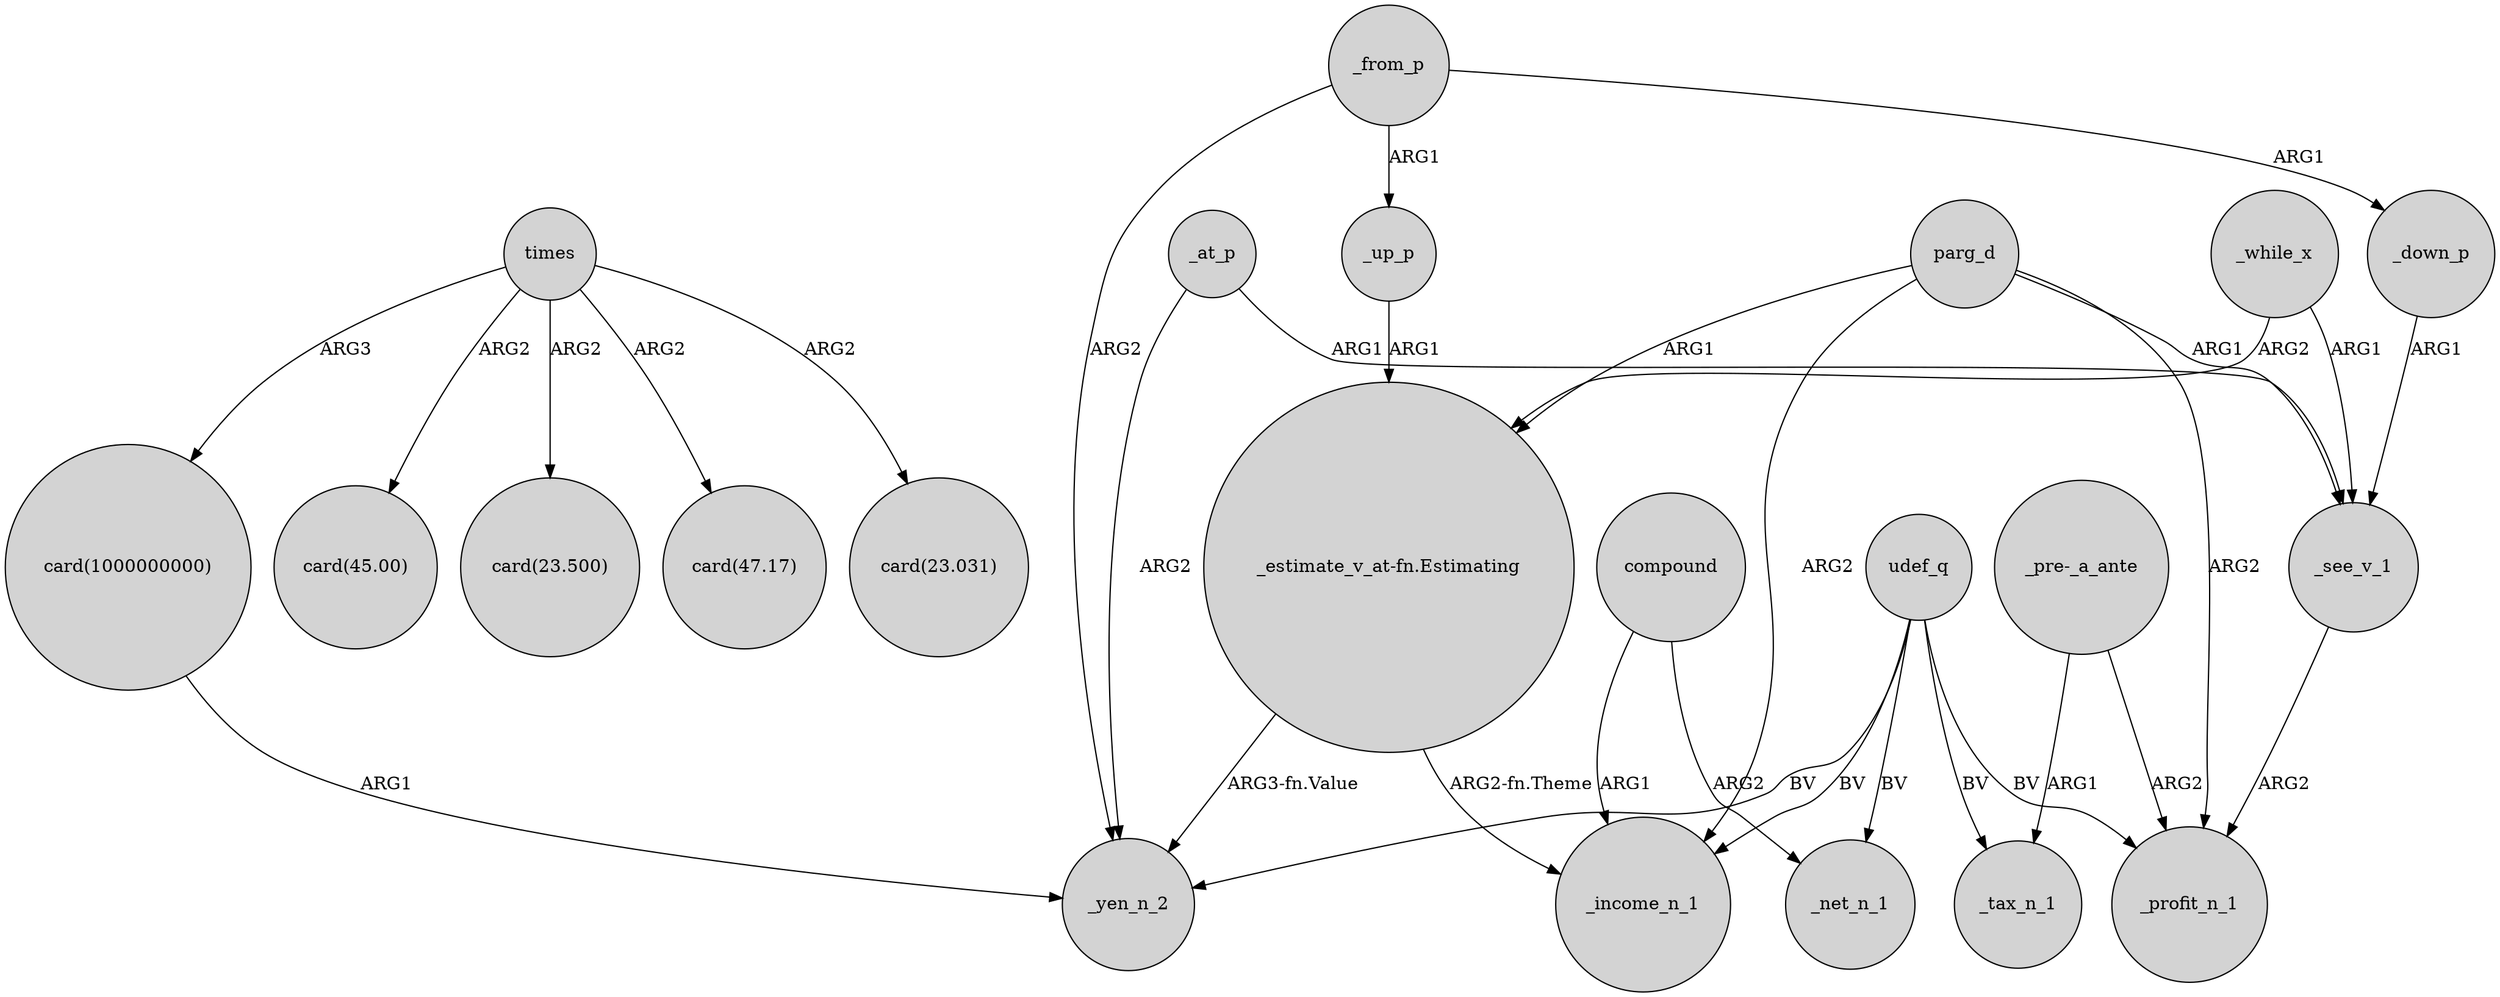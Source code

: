 digraph {
	node [shape=circle style=filled]
	udef_q -> _yen_n_2 [label=BV]
	"card(1000000000)" -> _yen_n_2 [label=ARG1]
	compound -> _income_n_1 [label=ARG1]
	"_estimate_v_at-fn.Estimating" -> _yen_n_2 [label="ARG3-fn.Value"]
	times -> "card(45.00)" [label=ARG2]
	_from_p -> _down_p [label=ARG1]
	parg_d -> _see_v_1 [label=ARG1]
	"_estimate_v_at-fn.Estimating" -> _income_n_1 [label="ARG2-fn.Theme"]
	_from_p -> _up_p [label=ARG1]
	"_pre-_a_ante" -> _tax_n_1 [label=ARG1]
	times -> "card(23.500)" [label=ARG2]
	times -> "card(1000000000)" [label=ARG3]
	udef_q -> _income_n_1 [label=BV]
	parg_d -> _income_n_1 [label=ARG2]
	_at_p -> _see_v_1 [label=ARG1]
	udef_q -> _tax_n_1 [label=BV]
	_down_p -> _see_v_1 [label=ARG1]
	_while_x -> "_estimate_v_at-fn.Estimating" [label=ARG2]
	compound -> _net_n_1 [label=ARG2]
	_at_p -> _yen_n_2 [label=ARG2]
	_see_v_1 -> _profit_n_1 [label=ARG2]
	parg_d -> "_estimate_v_at-fn.Estimating" [label=ARG1]
	parg_d -> _profit_n_1 [label=ARG2]
	times -> "card(47.17)" [label=ARG2]
	udef_q -> _net_n_1 [label=BV]
	times -> "card(23.031)" [label=ARG2]
	udef_q -> _profit_n_1 [label=BV]
	_from_p -> _yen_n_2 [label=ARG2]
	"_pre-_a_ante" -> _profit_n_1 [label=ARG2]
	_up_p -> "_estimate_v_at-fn.Estimating" [label=ARG1]
	_while_x -> _see_v_1 [label=ARG1]
}
